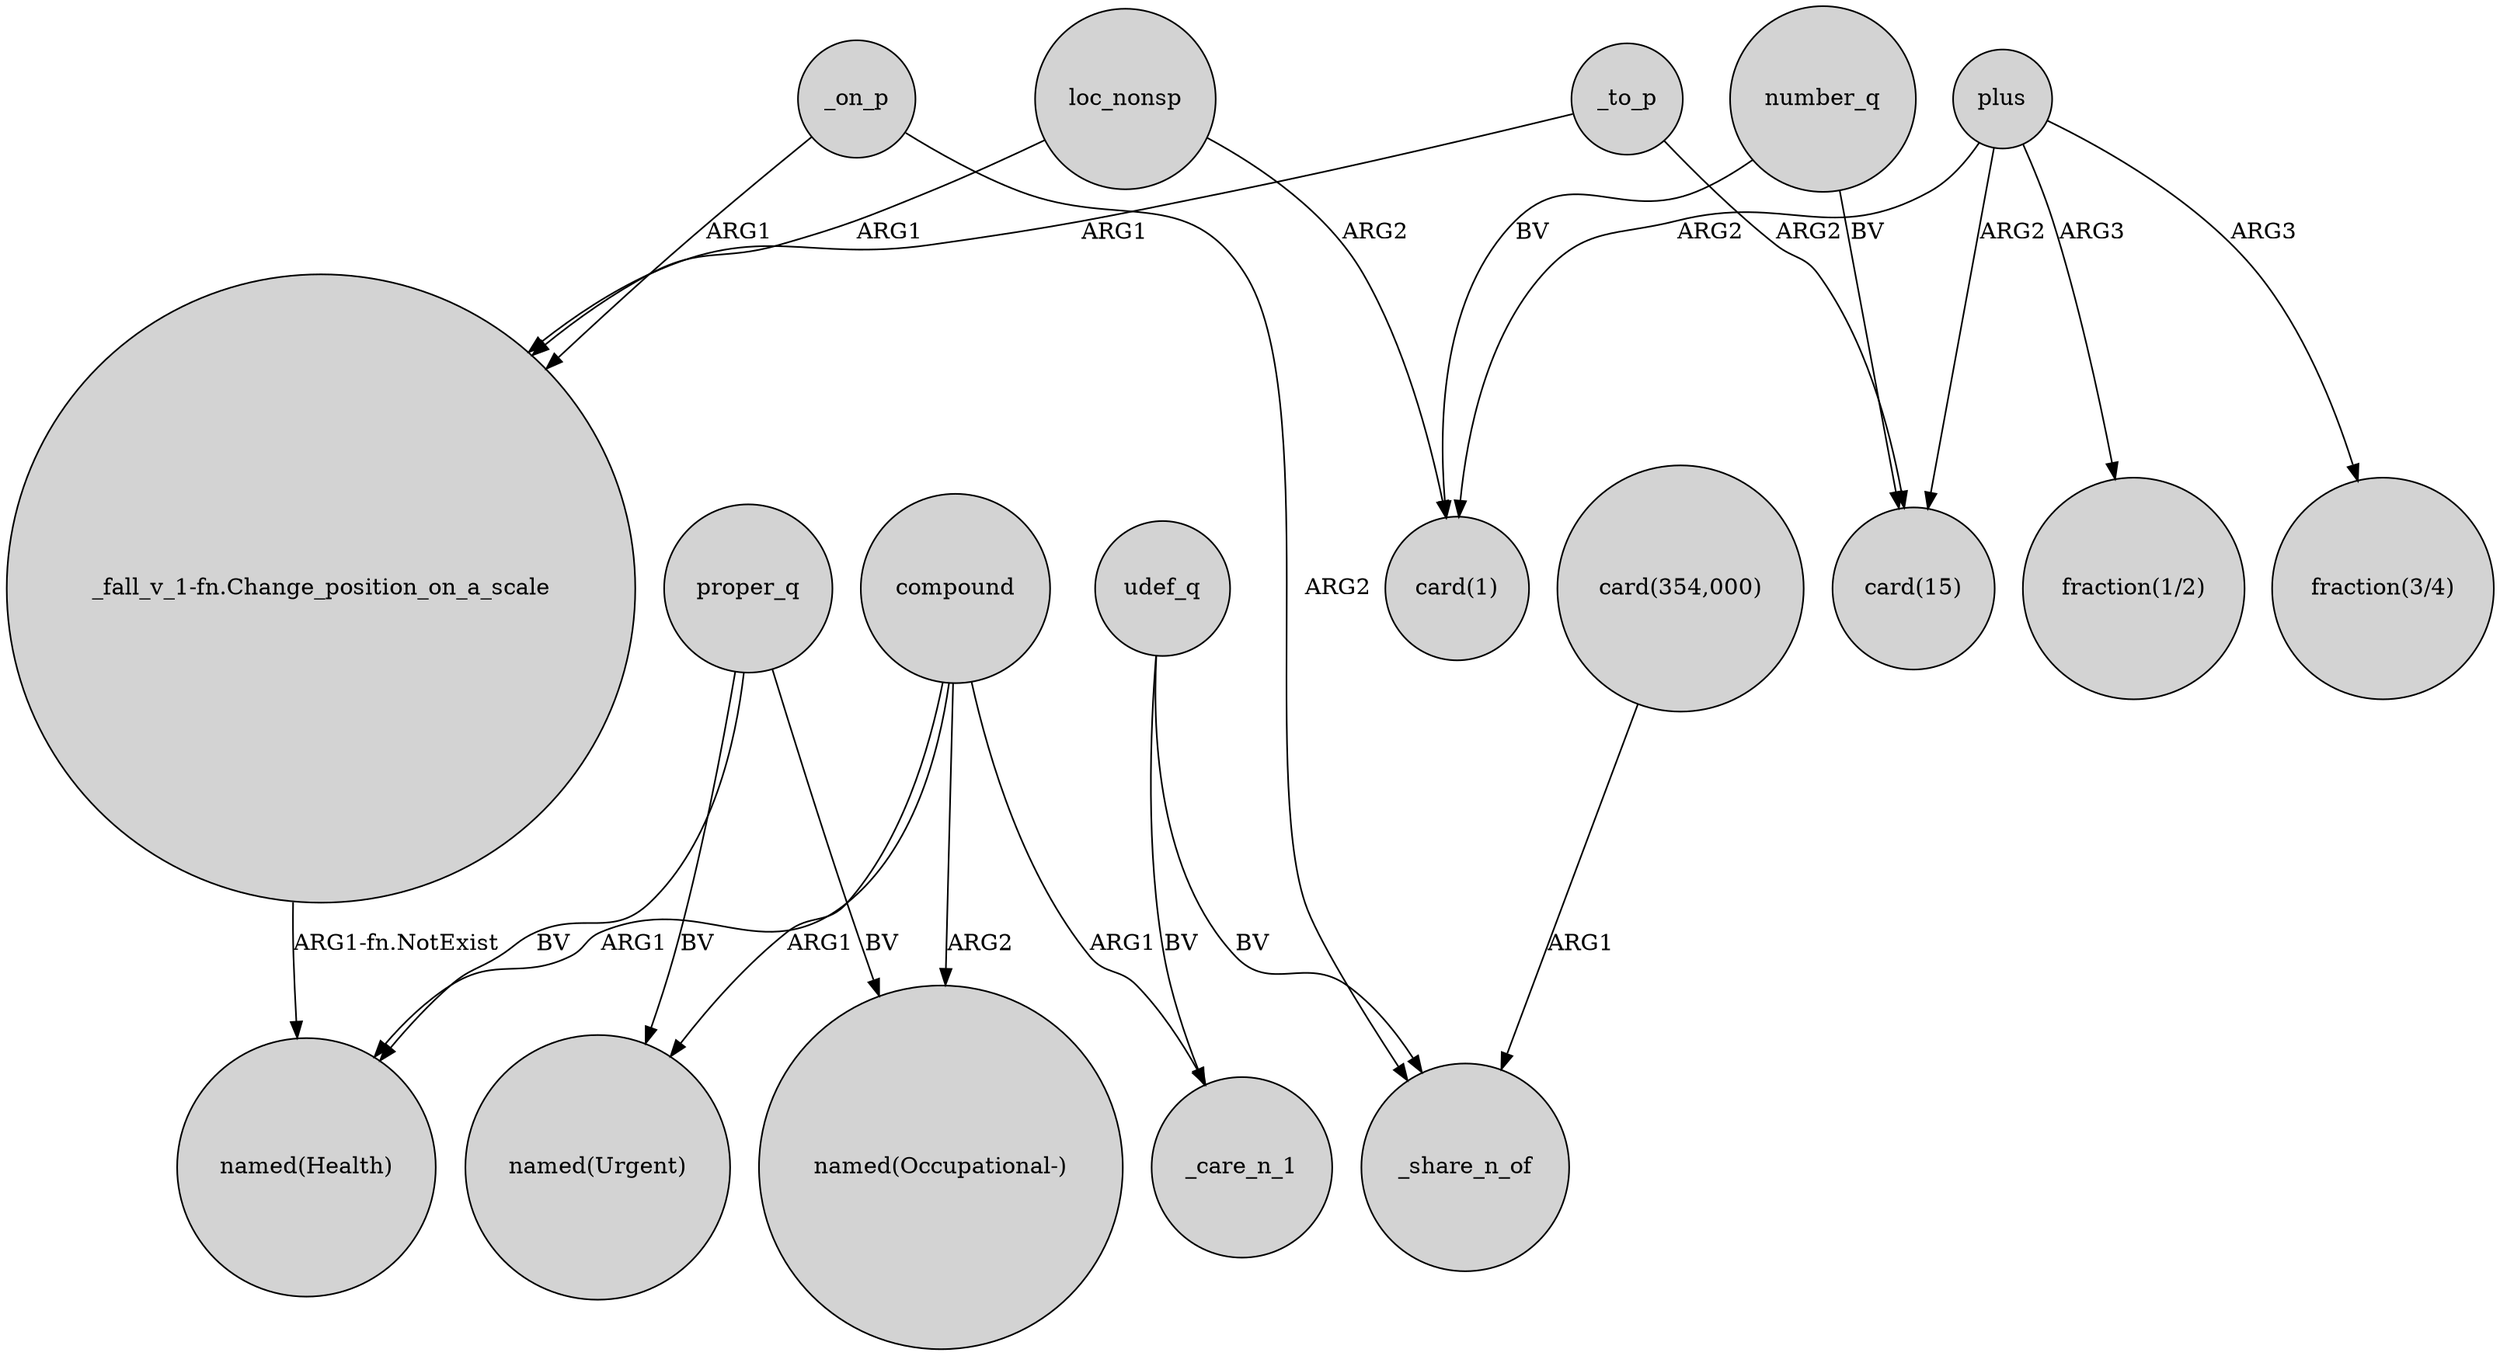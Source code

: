 digraph {
	node [shape=circle style=filled]
	plus -> "card(1)" [label=ARG2]
	_on_p -> _share_n_of [label=ARG2]
	"card(354,000)" -> _share_n_of [label=ARG1]
	"_fall_v_1-fn.Change_position_on_a_scale" -> "named(Health)" [label="ARG1-fn.NotExist"]
	loc_nonsp -> "card(1)" [label=ARG2]
	compound -> "named(Urgent)" [label=ARG1]
	udef_q -> _care_n_1 [label=BV]
	proper_q -> "named(Health)" [label=BV]
	loc_nonsp -> "_fall_v_1-fn.Change_position_on_a_scale" [label=ARG1]
	proper_q -> "named(Urgent)" [label=BV]
	_to_p -> "card(15)" [label=ARG2]
	plus -> "card(15)" [label=ARG2]
	_on_p -> "_fall_v_1-fn.Change_position_on_a_scale" [label=ARG1]
	compound -> "named(Occupational-)" [label=ARG2]
	udef_q -> _share_n_of [label=BV]
	number_q -> "card(1)" [label=BV]
	plus -> "fraction(1/2)" [label=ARG3]
	number_q -> "card(15)" [label=BV]
	compound -> "named(Health)" [label=ARG1]
	compound -> _care_n_1 [label=ARG1]
	proper_q -> "named(Occupational-)" [label=BV]
	_to_p -> "_fall_v_1-fn.Change_position_on_a_scale" [label=ARG1]
	plus -> "fraction(3/4)" [label=ARG3]
}
